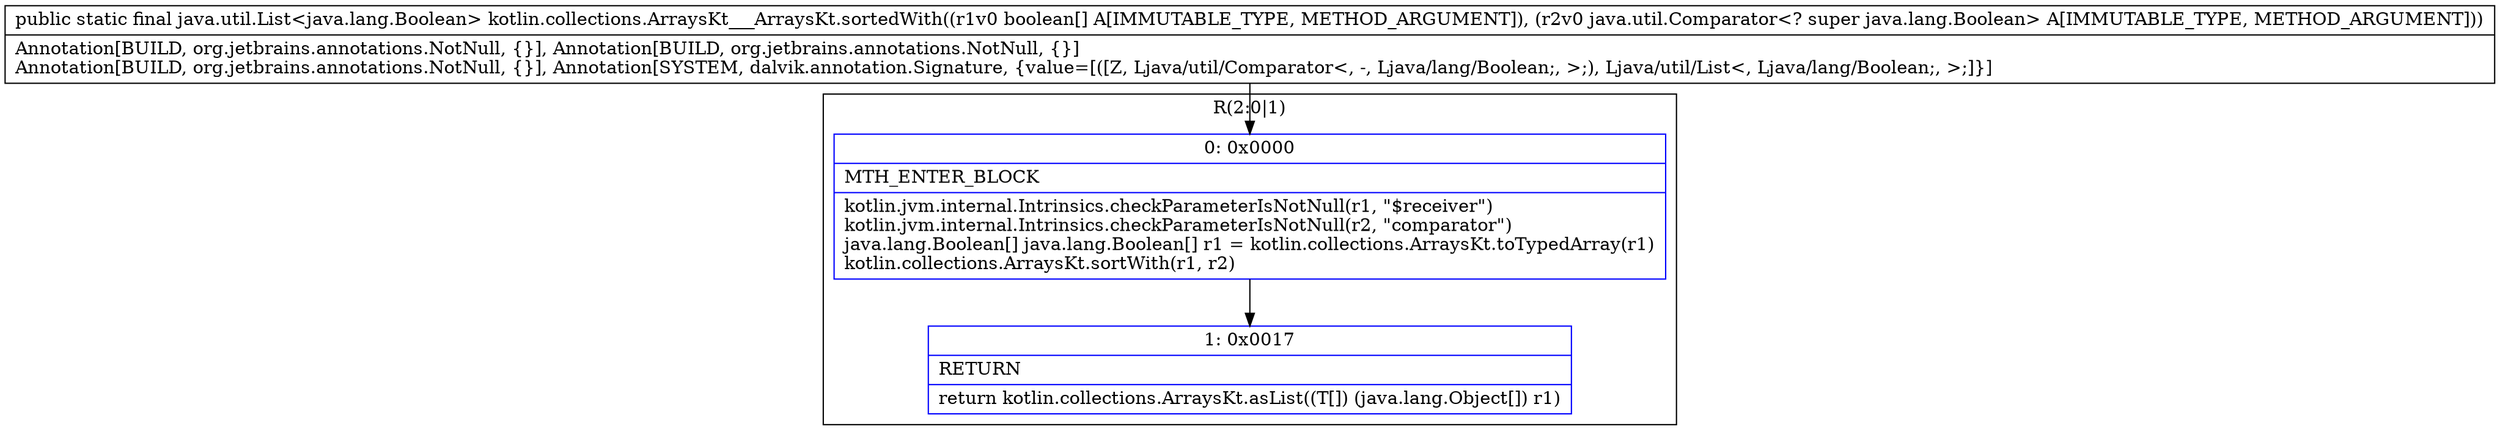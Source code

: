 digraph "CFG forkotlin.collections.ArraysKt___ArraysKt.sortedWith([ZLjava\/util\/Comparator;)Ljava\/util\/List;" {
subgraph cluster_Region_32386210 {
label = "R(2:0|1)";
node [shape=record,color=blue];
Node_0 [shape=record,label="{0\:\ 0x0000|MTH_ENTER_BLOCK\l|kotlin.jvm.internal.Intrinsics.checkParameterIsNotNull(r1, \"$receiver\")\lkotlin.jvm.internal.Intrinsics.checkParameterIsNotNull(r2, \"comparator\")\ljava.lang.Boolean[] java.lang.Boolean[] r1 = kotlin.collections.ArraysKt.toTypedArray(r1)\lkotlin.collections.ArraysKt.sortWith(r1, r2)\l}"];
Node_1 [shape=record,label="{1\:\ 0x0017|RETURN\l|return kotlin.collections.ArraysKt.asList((T[]) (java.lang.Object[]) r1)\l}"];
}
MethodNode[shape=record,label="{public static final java.util.List\<java.lang.Boolean\> kotlin.collections.ArraysKt___ArraysKt.sortedWith((r1v0 boolean[] A[IMMUTABLE_TYPE, METHOD_ARGUMENT]), (r2v0 java.util.Comparator\<? super java.lang.Boolean\> A[IMMUTABLE_TYPE, METHOD_ARGUMENT]))  | Annotation[BUILD, org.jetbrains.annotations.NotNull, \{\}], Annotation[BUILD, org.jetbrains.annotations.NotNull, \{\}]\lAnnotation[BUILD, org.jetbrains.annotations.NotNull, \{\}], Annotation[SYSTEM, dalvik.annotation.Signature, \{value=[([Z, Ljava\/util\/Comparator\<, \-, Ljava\/lang\/Boolean;, \>;), Ljava\/util\/List\<, Ljava\/lang\/Boolean;, \>;]\}]\l}"];
MethodNode -> Node_0;
Node_0 -> Node_1;
}

